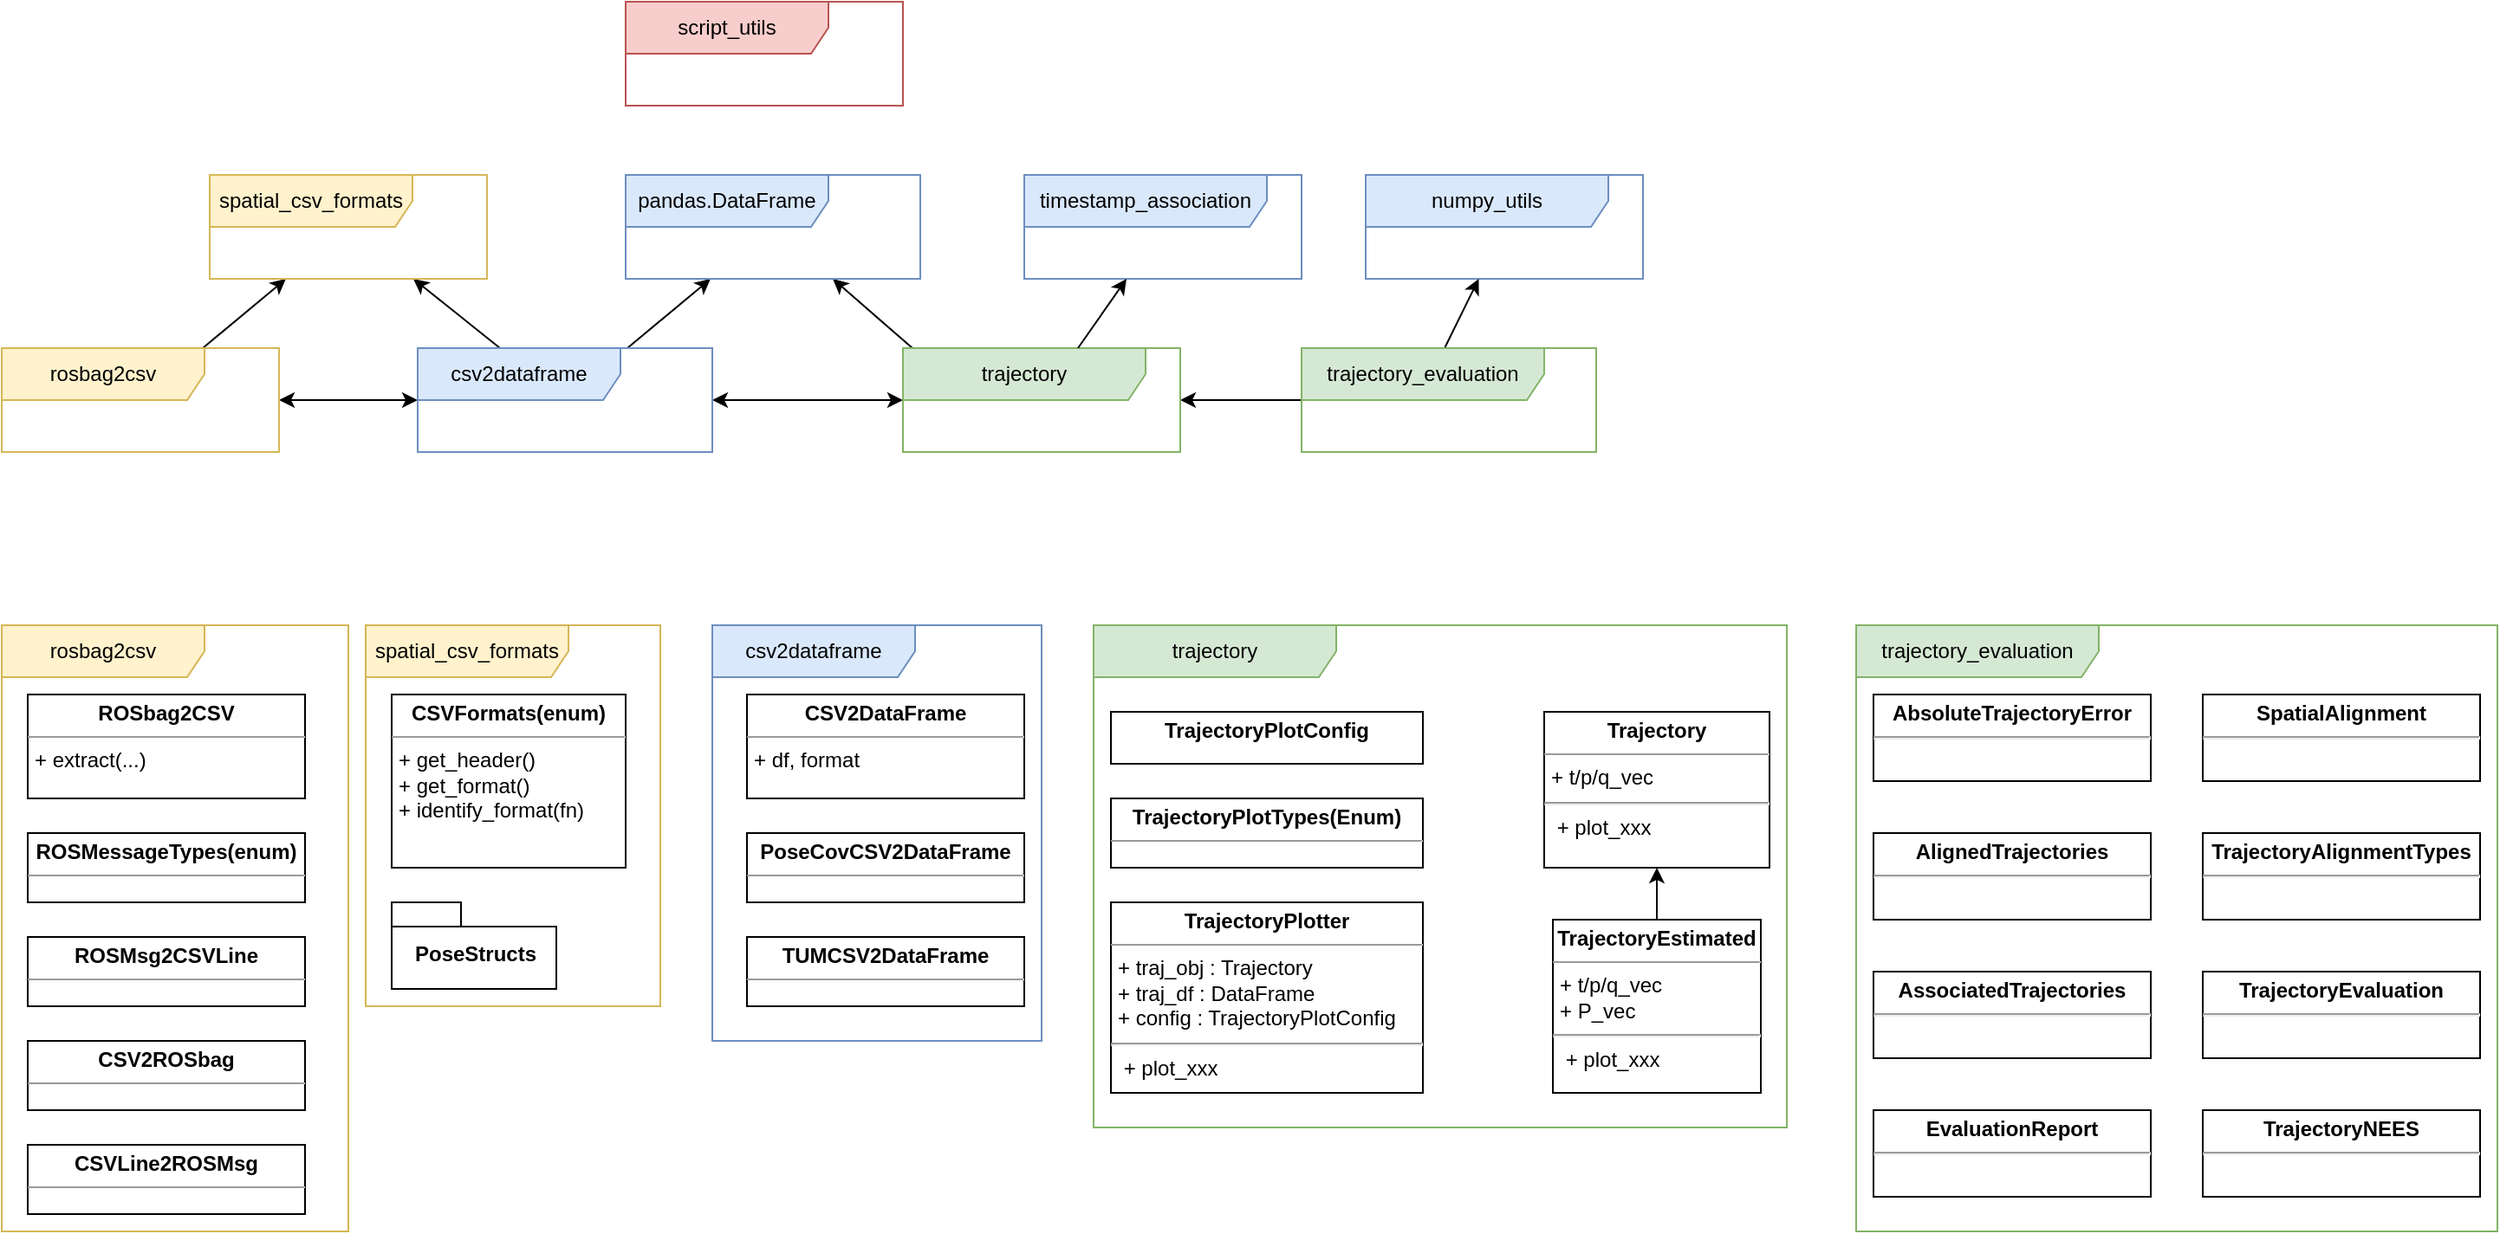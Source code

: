 <mxfile version="13.9.9" type="device"><diagram id="lGmZi0OQL6m8VaW7Sncq" name="evaluation architecture"><mxGraphModel dx="1102" dy="1000" grid="1" gridSize="10" guides="1" tooltips="1" connect="1" arrows="1" fold="1" page="1" pageScale="1" pageWidth="827" pageHeight="1169" math="0" shadow="0"><root><mxCell id="o3TzcBxoVnLGtpoduxt8-0"/><mxCell id="o3TzcBxoVnLGtpoduxt8-1" parent="o3TzcBxoVnLGtpoduxt8-0"/><mxCell id="zOOvTE75i0UvPj-BxaqV-3" style="edgeStyle=orthogonalEdgeStyle;rounded=0;orthogonalLoop=1;jettySize=auto;html=1;startArrow=classic;startFill=1;" parent="o3TzcBxoVnLGtpoduxt8-1" source="zOOvTE75i0UvPj-BxaqV-0" target="zOOvTE75i0UvPj-BxaqV-1" edge="1"><mxGeometry relative="1" as="geometry"/></mxCell><mxCell id="zOOvTE75i0UvPj-BxaqV-11" style="rounded=0;orthogonalLoop=1;jettySize=auto;html=1;startArrow=none;startFill=0;" parent="o3TzcBxoVnLGtpoduxt8-1" source="zOOvTE75i0UvPj-BxaqV-0" target="zOOvTE75i0UvPj-BxaqV-8" edge="1"><mxGeometry relative="1" as="geometry"/></mxCell><mxCell id="zOOvTE75i0UvPj-BxaqV-0" value="rosbag2csv" style="shape=umlFrame;whiteSpace=wrap;html=1;width=117;height=30;fillColor=#fff2cc;strokeColor=#d6b656;" parent="o3TzcBxoVnLGtpoduxt8-1" vertex="1"><mxGeometry x="40" y="240" width="160" height="60" as="geometry"/></mxCell><mxCell id="zOOvTE75i0UvPj-BxaqV-5" style="edgeStyle=orthogonalEdgeStyle;rounded=0;orthogonalLoop=1;jettySize=auto;html=1;startArrow=classic;startFill=1;" parent="o3TzcBxoVnLGtpoduxt8-1" source="zOOvTE75i0UvPj-BxaqV-1" target="zOOvTE75i0UvPj-BxaqV-10" edge="1"><mxGeometry relative="1" as="geometry"><mxPoint x="520" y="270" as="targetPoint"/></mxGeometry></mxCell><mxCell id="zOOvTE75i0UvPj-BxaqV-12" style="edgeStyle=none;rounded=0;orthogonalLoop=1;jettySize=auto;html=1;startArrow=none;startFill=0;" parent="o3TzcBxoVnLGtpoduxt8-1" source="zOOvTE75i0UvPj-BxaqV-1" target="zOOvTE75i0UvPj-BxaqV-8" edge="1"><mxGeometry relative="1" as="geometry"/></mxCell><mxCell id="zOOvTE75i0UvPj-BxaqV-13" style="edgeStyle=none;rounded=0;orthogonalLoop=1;jettySize=auto;html=1;startArrow=none;startFill=0;" parent="o3TzcBxoVnLGtpoduxt8-1" source="zOOvTE75i0UvPj-BxaqV-1" target="zOOvTE75i0UvPj-BxaqV-9" edge="1"><mxGeometry relative="1" as="geometry"/></mxCell><mxCell id="zOOvTE75i0UvPj-BxaqV-1" value="csv2dataframe" style="shape=umlFrame;whiteSpace=wrap;html=1;width=117;height=30;fillColor=#dae8fc;strokeColor=#6c8ebf;" parent="o3TzcBxoVnLGtpoduxt8-1" vertex="1"><mxGeometry x="280" y="240" width="170" height="60" as="geometry"/></mxCell><mxCell id="zOOvTE75i0UvPj-BxaqV-14" style="edgeStyle=none;rounded=0;orthogonalLoop=1;jettySize=auto;html=1;startArrow=none;startFill=0;" parent="o3TzcBxoVnLGtpoduxt8-1" target="zOOvTE75i0UvPj-BxaqV-9" edge="1"><mxGeometry relative="1" as="geometry"><mxPoint x="565.5" y="240" as="sourcePoint"/></mxGeometry></mxCell><mxCell id="zOOvTE75i0UvPj-BxaqV-6" value="rosbag2csv" style="shape=umlFrame;whiteSpace=wrap;html=1;width=117;height=30;fillColor=#fff2cc;strokeColor=#d6b656;" parent="o3TzcBxoVnLGtpoduxt8-1" vertex="1"><mxGeometry x="40" y="400" width="200" height="350" as="geometry"/></mxCell><mxCell id="zOOvTE75i0UvPj-BxaqV-16" style="edgeStyle=none;rounded=0;orthogonalLoop=1;jettySize=auto;html=1;startArrow=none;startFill=0;" parent="o3TzcBxoVnLGtpoduxt8-1" source="zOOvTE75i0UvPj-BxaqV-7" target="zOOvTE75i0UvPj-BxaqV-10" edge="1"><mxGeometry relative="1" as="geometry"/></mxCell><mxCell id="zOOvTE75i0UvPj-BxaqV-7" value="trajectory_evaluation" style="shape=umlFrame;whiteSpace=wrap;html=1;width=140;height=30;fillColor=#d5e8d4;strokeColor=#82b366;" parent="o3TzcBxoVnLGtpoduxt8-1" vertex="1"><mxGeometry x="790" y="240" width="170" height="60" as="geometry"/></mxCell><mxCell id="zOOvTE75i0UvPj-BxaqV-8" value="spatial_csv_formats" style="shape=umlFrame;whiteSpace=wrap;html=1;width=117;height=30;fillColor=#fff2cc;strokeColor=#d6b656;" parent="o3TzcBxoVnLGtpoduxt8-1" vertex="1"><mxGeometry x="160" y="140" width="160" height="60" as="geometry"/></mxCell><mxCell id="zOOvTE75i0UvPj-BxaqV-9" value="pandas.DataFrame" style="shape=umlFrame;whiteSpace=wrap;html=1;width=117;height=30;fillColor=#dae8fc;strokeColor=#6c8ebf;" parent="o3TzcBxoVnLGtpoduxt8-1" vertex="1"><mxGeometry x="400" y="140" width="170" height="60" as="geometry"/></mxCell><mxCell id="zOOvTE75i0UvPj-BxaqV-10" value="trajectory" style="shape=umlFrame;whiteSpace=wrap;html=1;width=140;height=30;fillColor=#d5e8d4;strokeColor=#82b366;" parent="o3TzcBxoVnLGtpoduxt8-1" vertex="1"><mxGeometry x="560" y="240" width="160" height="60" as="geometry"/></mxCell><mxCell id="zOOvTE75i0UvPj-BxaqV-17" value="numpy_utils" style="shape=umlFrame;whiteSpace=wrap;html=1;width=140;height=30;fillColor=#dae8fc;strokeColor=#6c8ebf;" parent="o3TzcBxoVnLGtpoduxt8-1" vertex="1"><mxGeometry x="827" y="140" width="160" height="60" as="geometry"/></mxCell><mxCell id="zOOvTE75i0UvPj-BxaqV-18" value="&lt;p style=&quot;margin: 0px ; margin-top: 4px ; text-align: center&quot;&gt;&lt;b&gt;ROSbag2CSV&lt;/b&gt;&lt;/p&gt;&lt;hr size=&quot;1&quot;&gt;&lt;p style=&quot;margin: 0px ; margin-left: 4px&quot;&gt;&lt;/p&gt;&lt;p style=&quot;margin: 0px ; margin-left: 4px&quot;&gt;+ extract(...)&lt;/p&gt;" style="verticalAlign=top;align=left;overflow=fill;fontSize=12;fontFamily=Helvetica;html=1;" parent="o3TzcBxoVnLGtpoduxt8-1" vertex="1"><mxGeometry x="55" y="440" width="160" height="60" as="geometry"/></mxCell><mxCell id="zOOvTE75i0UvPj-BxaqV-19" value="&lt;p style=&quot;margin: 0px ; margin-top: 4px ; text-align: center&quot;&gt;&lt;b&gt;ROSMessageTypes(enum)&lt;/b&gt;&lt;/p&gt;&lt;hr size=&quot;1&quot;&gt;&lt;p style=&quot;margin: 0px ; margin-left: 4px&quot;&gt;&lt;br&gt;&lt;/p&gt;&lt;p style=&quot;margin: 0px ; margin-left: 4px&quot;&gt;&lt;br&gt;&lt;/p&gt;" style="verticalAlign=top;align=left;overflow=fill;fontSize=12;fontFamily=Helvetica;html=1;" parent="o3TzcBxoVnLGtpoduxt8-1" vertex="1"><mxGeometry x="55" y="520" width="160" height="40" as="geometry"/></mxCell><mxCell id="zOOvTE75i0UvPj-BxaqV-20" value="script_utils" style="shape=umlFrame;whiteSpace=wrap;html=1;width=117;height=30;fillColor=#f8cecc;strokeColor=#b85450;" parent="o3TzcBxoVnLGtpoduxt8-1" vertex="1"><mxGeometry x="400" y="40" width="160" height="60" as="geometry"/></mxCell><mxCell id="GfguyhP3-cH9FmSxVUQu-1" value="&lt;p style=&quot;margin: 0px ; margin-top: 4px ; text-align: center&quot;&gt;&lt;b&gt;ROSMsg2CSVLine&lt;/b&gt;&lt;/p&gt;&lt;hr size=&quot;1&quot;&gt;&lt;p style=&quot;margin: 0px ; margin-left: 4px&quot;&gt;&lt;br&gt;&lt;/p&gt;&lt;p style=&quot;margin: 0px ; margin-left: 4px&quot;&gt;&lt;br&gt;&lt;/p&gt;" style="verticalAlign=top;align=left;overflow=fill;fontSize=12;fontFamily=Helvetica;html=1;" parent="o3TzcBxoVnLGtpoduxt8-1" vertex="1"><mxGeometry x="55" y="580" width="160" height="40" as="geometry"/></mxCell><mxCell id="GfguyhP3-cH9FmSxVUQu-2" value="spatial_csv_formats" style="shape=umlFrame;whiteSpace=wrap;html=1;width=117;height=30;fillColor=#fff2cc;strokeColor=#d6b656;" parent="o3TzcBxoVnLGtpoduxt8-1" vertex="1"><mxGeometry x="250" y="400" width="170" height="220" as="geometry"/></mxCell><mxCell id="GfguyhP3-cH9FmSxVUQu-3" value="&lt;p style=&quot;margin: 0px ; margin-top: 4px ; text-align: center&quot;&gt;&lt;b&gt;CSVFormats(enum)&lt;/b&gt;&lt;/p&gt;&lt;hr size=&quot;1&quot;&gt;&lt;p style=&quot;margin: 0px ; margin-left: 4px&quot;&gt;+ get_header()&lt;/p&gt;&lt;p style=&quot;margin: 0px ; margin-left: 4px&quot;&gt;+ get_format()&lt;/p&gt;&lt;p style=&quot;margin: 0px ; margin-left: 4px&quot;&gt;+ identify_format(fn)&lt;/p&gt;&lt;p style=&quot;margin: 0px ; margin-left: 4px&quot;&gt;&lt;br&gt;&lt;/p&gt;" style="verticalAlign=top;align=left;overflow=fill;fontSize=12;fontFamily=Helvetica;html=1;" parent="o3TzcBxoVnLGtpoduxt8-1" vertex="1"><mxGeometry x="265" y="440" width="135" height="100" as="geometry"/></mxCell><mxCell id="GfguyhP3-cH9FmSxVUQu-4" value="csv2dataframe" style="shape=umlFrame;whiteSpace=wrap;html=1;width=117;height=30;fillColor=#dae8fc;strokeColor=#6c8ebf;" parent="o3TzcBxoVnLGtpoduxt8-1" vertex="1"><mxGeometry x="450" y="400" width="190" height="240" as="geometry"/></mxCell><mxCell id="GfguyhP3-cH9FmSxVUQu-5" value="&lt;p style=&quot;margin: 0px ; margin-top: 4px ; text-align: center&quot;&gt;&lt;b&gt;CSV2DataFrame&lt;/b&gt;&lt;/p&gt;&lt;hr size=&quot;1&quot;&gt;&lt;p style=&quot;margin: 0px ; margin-left: 4px&quot;&gt;&lt;/p&gt;&lt;p style=&quot;margin: 0px ; margin-left: 4px&quot;&gt;+ df, format&lt;/p&gt;" style="verticalAlign=top;align=left;overflow=fill;fontSize=12;fontFamily=Helvetica;html=1;" parent="o3TzcBxoVnLGtpoduxt8-1" vertex="1"><mxGeometry x="470" y="440" width="160" height="60" as="geometry"/></mxCell><mxCell id="GfguyhP3-cH9FmSxVUQu-7" value="&lt;p style=&quot;margin: 0px ; margin-top: 4px ; text-align: center&quot;&gt;&lt;b&gt;PoseCovCSV2DataFrame&lt;/b&gt;&lt;/p&gt;&lt;hr size=&quot;1&quot;&gt;&lt;p style=&quot;margin: 0px ; margin-left: 4px&quot;&gt;&lt;br&gt;&lt;/p&gt;&lt;p style=&quot;margin: 0px ; margin-left: 4px&quot;&gt;&lt;br&gt;&lt;/p&gt;" style="verticalAlign=top;align=left;overflow=fill;fontSize=12;fontFamily=Helvetica;html=1;" parent="o3TzcBxoVnLGtpoduxt8-1" vertex="1"><mxGeometry x="470" y="520" width="160" height="40" as="geometry"/></mxCell><mxCell id="GfguyhP3-cH9FmSxVUQu-8" value="&lt;p style=&quot;margin: 0px ; margin-top: 4px ; text-align: center&quot;&gt;&lt;b&gt;TUMCSV2DataFrame&lt;/b&gt;&lt;/p&gt;&lt;hr size=&quot;1&quot;&gt;&lt;p style=&quot;margin: 0px ; margin-left: 4px&quot;&gt;&lt;br&gt;&lt;/p&gt;&lt;p style=&quot;margin: 0px ; margin-left: 4px&quot;&gt;&lt;br&gt;&lt;/p&gt;" style="verticalAlign=top;align=left;overflow=fill;fontSize=12;fontFamily=Helvetica;html=1;" parent="o3TzcBxoVnLGtpoduxt8-1" vertex="1"><mxGeometry x="470" y="580" width="160" height="40" as="geometry"/></mxCell><mxCell id="6C7VST3mb4PZbLA7X4eX-0" value="timestamp_association" style="shape=umlFrame;whiteSpace=wrap;html=1;width=140;height=30;fillColor=#dae8fc;strokeColor=#6c8ebf;" parent="o3TzcBxoVnLGtpoduxt8-1" vertex="1"><mxGeometry x="630" y="140" width="160" height="60" as="geometry"/></mxCell><mxCell id="6C7VST3mb4PZbLA7X4eX-1" style="edgeStyle=none;rounded=0;orthogonalLoop=1;jettySize=auto;html=1;startArrow=none;startFill=0;" parent="o3TzcBxoVnLGtpoduxt8-1" source="zOOvTE75i0UvPj-BxaqV-10" target="6C7VST3mb4PZbLA7X4eX-0" edge="1"><mxGeometry relative="1" as="geometry"><mxPoint x="800" y="280" as="sourcePoint"/><mxPoint x="730" y="280" as="targetPoint"/></mxGeometry></mxCell><mxCell id="6C7VST3mb4PZbLA7X4eX-2" style="edgeStyle=none;rounded=0;orthogonalLoop=1;jettySize=auto;html=1;startArrow=none;startFill=0;exitX=0.487;exitY=-0.008;exitDx=0;exitDy=0;exitPerimeter=0;" parent="o3TzcBxoVnLGtpoduxt8-1" source="zOOvTE75i0UvPj-BxaqV-7" target="zOOvTE75i0UvPj-BxaqV-17" edge="1"><mxGeometry relative="1" as="geometry"><mxPoint x="800" y="280" as="sourcePoint"/><mxPoint x="730" y="280" as="targetPoint"/></mxGeometry></mxCell><mxCell id="6C7VST3mb4PZbLA7X4eX-3" value="&lt;p style=&quot;margin: 0px ; margin-top: 4px ; text-align: center&quot;&gt;&lt;b&gt;CSV2ROSbag&lt;/b&gt;&lt;/p&gt;&lt;hr size=&quot;1&quot;&gt;&lt;p style=&quot;margin: 0px ; margin-left: 4px&quot;&gt;&lt;/p&gt;&lt;p style=&quot;margin: 0px ; margin-left: 4px&quot;&gt;&lt;br&gt;&lt;/p&gt;" style="verticalAlign=top;align=left;overflow=fill;fontSize=12;fontFamily=Helvetica;html=1;" parent="o3TzcBxoVnLGtpoduxt8-1" vertex="1"><mxGeometry x="55" y="640" width="160" height="40" as="geometry"/></mxCell><mxCell id="6C7VST3mb4PZbLA7X4eX-4" value="&lt;p style=&quot;margin: 0px ; margin-top: 4px ; text-align: center&quot;&gt;&lt;b&gt;CSVLine2ROSMsg&lt;/b&gt;&lt;/p&gt;&lt;hr size=&quot;1&quot;&gt;&lt;p style=&quot;margin: 0px ; margin-left: 4px&quot;&gt;&lt;/p&gt;&lt;p style=&quot;margin: 0px ; margin-left: 4px&quot;&gt;&lt;br&gt;&lt;/p&gt;" style="verticalAlign=top;align=left;overflow=fill;fontSize=12;fontFamily=Helvetica;html=1;" parent="o3TzcBxoVnLGtpoduxt8-1" vertex="1"><mxGeometry x="55" y="700" width="160" height="40" as="geometry"/></mxCell><mxCell id="6C7VST3mb4PZbLA7X4eX-6" value="PoseStructs" style="shape=folder;fontStyle=1;spacingTop=10;tabWidth=40;tabHeight=14;tabPosition=left;html=1;" parent="o3TzcBxoVnLGtpoduxt8-1" vertex="1"><mxGeometry x="265" y="560" width="95" height="50" as="geometry"/></mxCell><mxCell id="6C7VST3mb4PZbLA7X4eX-11" value="" style="group" parent="o3TzcBxoVnLGtpoduxt8-1" vertex="1" connectable="0"><mxGeometry x="1110" y="400" width="370" height="350" as="geometry"/></mxCell><mxCell id="GfguyhP3-cH9FmSxVUQu-15" value="trajectory_evaluation" style="shape=umlFrame;whiteSpace=wrap;html=1;width=140;height=30;fillColor=#d5e8d4;strokeColor=#82b366;" parent="6C7VST3mb4PZbLA7X4eX-11" vertex="1"><mxGeometry width="370" height="350" as="geometry"/></mxCell><mxCell id="GfguyhP3-cH9FmSxVUQu-16" value="&lt;p style=&quot;margin: 0px ; margin-top: 4px ; text-align: center&quot;&gt;&lt;b&gt;AbsoluteTrajectoryError&lt;/b&gt;&lt;/p&gt;&lt;hr&gt;" style="verticalAlign=top;align=left;overflow=fill;fontSize=12;fontFamily=Helvetica;html=1;" parent="6C7VST3mb4PZbLA7X4eX-11" vertex="1"><mxGeometry x="10" y="40" width="160" height="50" as="geometry"/></mxCell><mxCell id="GfguyhP3-cH9FmSxVUQu-17" value="&lt;p style=&quot;margin: 0px ; margin-top: 4px ; text-align: center&quot;&gt;&lt;b&gt;AlignedTrajectories&lt;/b&gt;&lt;/p&gt;&lt;hr&gt;" style="verticalAlign=top;align=left;overflow=fill;fontSize=12;fontFamily=Helvetica;html=1;" parent="6C7VST3mb4PZbLA7X4eX-11" vertex="1"><mxGeometry x="10" y="120" width="160" height="50" as="geometry"/></mxCell><mxCell id="GfguyhP3-cH9FmSxVUQu-18" value="&lt;p style=&quot;margin: 0px ; margin-top: 4px ; text-align: center&quot;&gt;&lt;b&gt;AssociatedTrajectories&lt;/b&gt;&lt;/p&gt;&lt;hr&gt;" style="verticalAlign=top;align=left;overflow=fill;fontSize=12;fontFamily=Helvetica;html=1;" parent="6C7VST3mb4PZbLA7X4eX-11" vertex="1"><mxGeometry x="10" y="200" width="160" height="50" as="geometry"/></mxCell><mxCell id="GfguyhP3-cH9FmSxVUQu-19" value="&lt;p style=&quot;margin: 0px ; margin-top: 4px ; text-align: center&quot;&gt;&lt;b style=&quot;text-align: left&quot;&gt;SpatialAlignment&lt;/b&gt;&lt;br&gt;&lt;/p&gt;&lt;hr&gt;" style="verticalAlign=top;align=left;overflow=fill;fontSize=12;fontFamily=Helvetica;html=1;" parent="6C7VST3mb4PZbLA7X4eX-11" vertex="1"><mxGeometry x="200" y="40" width="160" height="50" as="geometry"/></mxCell><mxCell id="GfguyhP3-cH9FmSxVUQu-20" value="&lt;p style=&quot;margin: 0px ; margin-top: 4px ; text-align: center&quot;&gt;&lt;b&gt;TrajectoryAlignmentTypes&lt;/b&gt;&lt;/p&gt;&lt;hr&gt;" style="verticalAlign=top;align=left;overflow=fill;fontSize=12;fontFamily=Helvetica;html=1;" parent="6C7VST3mb4PZbLA7X4eX-11" vertex="1"><mxGeometry x="200" y="120" width="160" height="50" as="geometry"/></mxCell><mxCell id="6C7VST3mb4PZbLA7X4eX-7" value="&lt;p style=&quot;margin: 0px ; margin-top: 4px ; text-align: center&quot;&gt;&lt;b&gt;EvaluationReport&lt;/b&gt;&lt;/p&gt;&lt;hr&gt;" style="verticalAlign=top;align=left;overflow=fill;fontSize=12;fontFamily=Helvetica;html=1;" parent="6C7VST3mb4PZbLA7X4eX-11" vertex="1"><mxGeometry x="10" y="280" width="160" height="50" as="geometry"/></mxCell><mxCell id="6C7VST3mb4PZbLA7X4eX-8" value="&lt;p style=&quot;margin: 0px ; margin-top: 4px ; text-align: center&quot;&gt;&lt;b&gt;TrajectoryEvaluation&lt;/b&gt;&lt;/p&gt;&lt;hr&gt;" style="verticalAlign=top;align=left;overflow=fill;fontSize=12;fontFamily=Helvetica;html=1;" parent="6C7VST3mb4PZbLA7X4eX-11" vertex="1"><mxGeometry x="200" y="200" width="160" height="50" as="geometry"/></mxCell><mxCell id="6C7VST3mb4PZbLA7X4eX-9" value="&lt;p style=&quot;margin: 0px ; margin-top: 4px ; text-align: center&quot;&gt;&lt;b&gt;TrajectoryNEES&lt;/b&gt;&lt;/p&gt;&lt;hr&gt;" style="verticalAlign=top;align=left;overflow=fill;fontSize=12;fontFamily=Helvetica;html=1;" parent="6C7VST3mb4PZbLA7X4eX-11" vertex="1"><mxGeometry x="200" y="280" width="160" height="50" as="geometry"/></mxCell><mxCell id="6C7VST3mb4PZbLA7X4eX-12" value="" style="group" parent="o3TzcBxoVnLGtpoduxt8-1" vertex="1" connectable="0"><mxGeometry x="670" y="400" width="400" height="290" as="geometry"/></mxCell><mxCell id="GfguyhP3-cH9FmSxVUQu-10" value="trajectory" style="shape=umlFrame;whiteSpace=wrap;html=1;width=140;height=30;fillColor=#d5e8d4;strokeColor=#82b366;" parent="6C7VST3mb4PZbLA7X4eX-12" vertex="1"><mxGeometry width="400" height="290" as="geometry"/></mxCell><mxCell id="GfguyhP3-cH9FmSxVUQu-11" value="&lt;p style=&quot;margin: 0px ; margin-top: 4px ; text-align: center&quot;&gt;&lt;b&gt;TrajectoryPlotConfig&lt;/b&gt;&lt;/p&gt;" style="verticalAlign=top;align=left;overflow=fill;fontSize=12;fontFamily=Helvetica;html=1;" parent="6C7VST3mb4PZbLA7X4eX-12" vertex="1"><mxGeometry x="10" y="50" width="180" height="30" as="geometry"/></mxCell><mxCell id="GfguyhP3-cH9FmSxVUQu-12" value="&lt;p style=&quot;margin: 0px ; margin-top: 4px ; text-align: center&quot;&gt;&lt;b&gt;TrajectoryPlotTypes(Enum)&lt;/b&gt;&lt;/p&gt;&lt;hr size=&quot;1&quot;&gt;&lt;p style=&quot;margin: 0px ; margin-left: 4px&quot;&gt;&lt;/p&gt;&lt;p style=&quot;margin: 0px ; margin-left: 4px&quot;&gt;&lt;br&gt;&lt;/p&gt;" style="verticalAlign=top;align=left;overflow=fill;fontSize=12;fontFamily=Helvetica;html=1;" parent="6C7VST3mb4PZbLA7X4eX-12" vertex="1"><mxGeometry x="10" y="100" width="180" height="40" as="geometry"/></mxCell><mxCell id="GfguyhP3-cH9FmSxVUQu-13" value="&lt;p style=&quot;margin: 0px ; margin-top: 4px ; text-align: center&quot;&gt;&lt;b&gt;TrajectoryPlotter&lt;/b&gt;&lt;/p&gt;&lt;hr size=&quot;1&quot;&gt;&lt;p style=&quot;margin: 0px ; margin-left: 4px&quot;&gt;&lt;/p&gt;&lt;p style=&quot;margin: 0px ; margin-left: 4px&quot;&gt;+ traj_obj : Trajectory&lt;/p&gt;&lt;p style=&quot;margin: 0px ; margin-left: 4px&quot;&gt;+ traj_df : DataFrame&lt;/p&gt;&lt;p style=&quot;margin: 0px ; margin-left: 4px&quot;&gt;+ config : TrajectoryPlotConfig&lt;/p&gt;&lt;hr&gt;&lt;p style=&quot;margin: 0px ; margin-left: 4px&quot;&gt;&amp;nbsp;+ plot_xxx&lt;/p&gt;" style="verticalAlign=top;align=left;overflow=fill;fontSize=12;fontFamily=Helvetica;html=1;" parent="6C7VST3mb4PZbLA7X4eX-12" vertex="1"><mxGeometry x="10" y="160" width="180" height="110" as="geometry"/></mxCell><mxCell id="GfguyhP3-cH9FmSxVUQu-14" value="&lt;p style=&quot;margin: 0px ; margin-top: 4px ; text-align: center&quot;&gt;&lt;b&gt;Trajectory&lt;/b&gt;&lt;/p&gt;&lt;hr size=&quot;1&quot;&gt;&lt;p style=&quot;margin: 0px ; margin-left: 4px&quot;&gt;&lt;/p&gt;&lt;p style=&quot;margin: 0px ; margin-left: 4px&quot;&gt;+ t/p/q_vec&lt;br&gt;&lt;/p&gt;&lt;hr&gt;&lt;p style=&quot;margin: 0px ; margin-left: 4px&quot;&gt;&amp;nbsp;+ plot_xxx&lt;/p&gt;" style="verticalAlign=top;align=left;overflow=fill;fontSize=12;fontFamily=Helvetica;html=1;" parent="6C7VST3mb4PZbLA7X4eX-12" vertex="1"><mxGeometry x="260" y="50" width="130" height="90" as="geometry"/></mxCell><mxCell id="GfguyhP3-cH9FmSxVUQu-22" style="edgeStyle=none;rounded=0;orthogonalLoop=1;jettySize=auto;html=1;startArrow=none;startFill=0;" parent="6C7VST3mb4PZbLA7X4eX-12" source="GfguyhP3-cH9FmSxVUQu-21" target="GfguyhP3-cH9FmSxVUQu-14" edge="1"><mxGeometry relative="1" as="geometry"/></mxCell><mxCell id="GfguyhP3-cH9FmSxVUQu-21" value="&lt;p style=&quot;margin: 0px ; margin-top: 4px ; text-align: center&quot;&gt;&lt;b&gt;TrajectoryEstimated&lt;/b&gt;&lt;/p&gt;&lt;hr size=&quot;1&quot;&gt;&lt;p style=&quot;margin: 0px ; margin-left: 4px&quot;&gt;&lt;/p&gt;&lt;p style=&quot;margin: 0px ; margin-left: 4px&quot;&gt;+ t/p/q_vec&lt;br&gt;&lt;/p&gt;&lt;p style=&quot;margin: 0px ; margin-left: 4px&quot;&gt;+ P_vec&lt;/p&gt;&lt;hr&gt;&lt;p style=&quot;margin: 0px ; margin-left: 4px&quot;&gt;&amp;nbsp;+ plot_xxx&lt;/p&gt;" style="verticalAlign=top;align=left;overflow=fill;fontSize=12;fontFamily=Helvetica;html=1;" parent="6C7VST3mb4PZbLA7X4eX-12" vertex="1"><mxGeometry x="265" y="170" width="120" height="100" as="geometry"/></mxCell></root></mxGraphModel></diagram></mxfile>